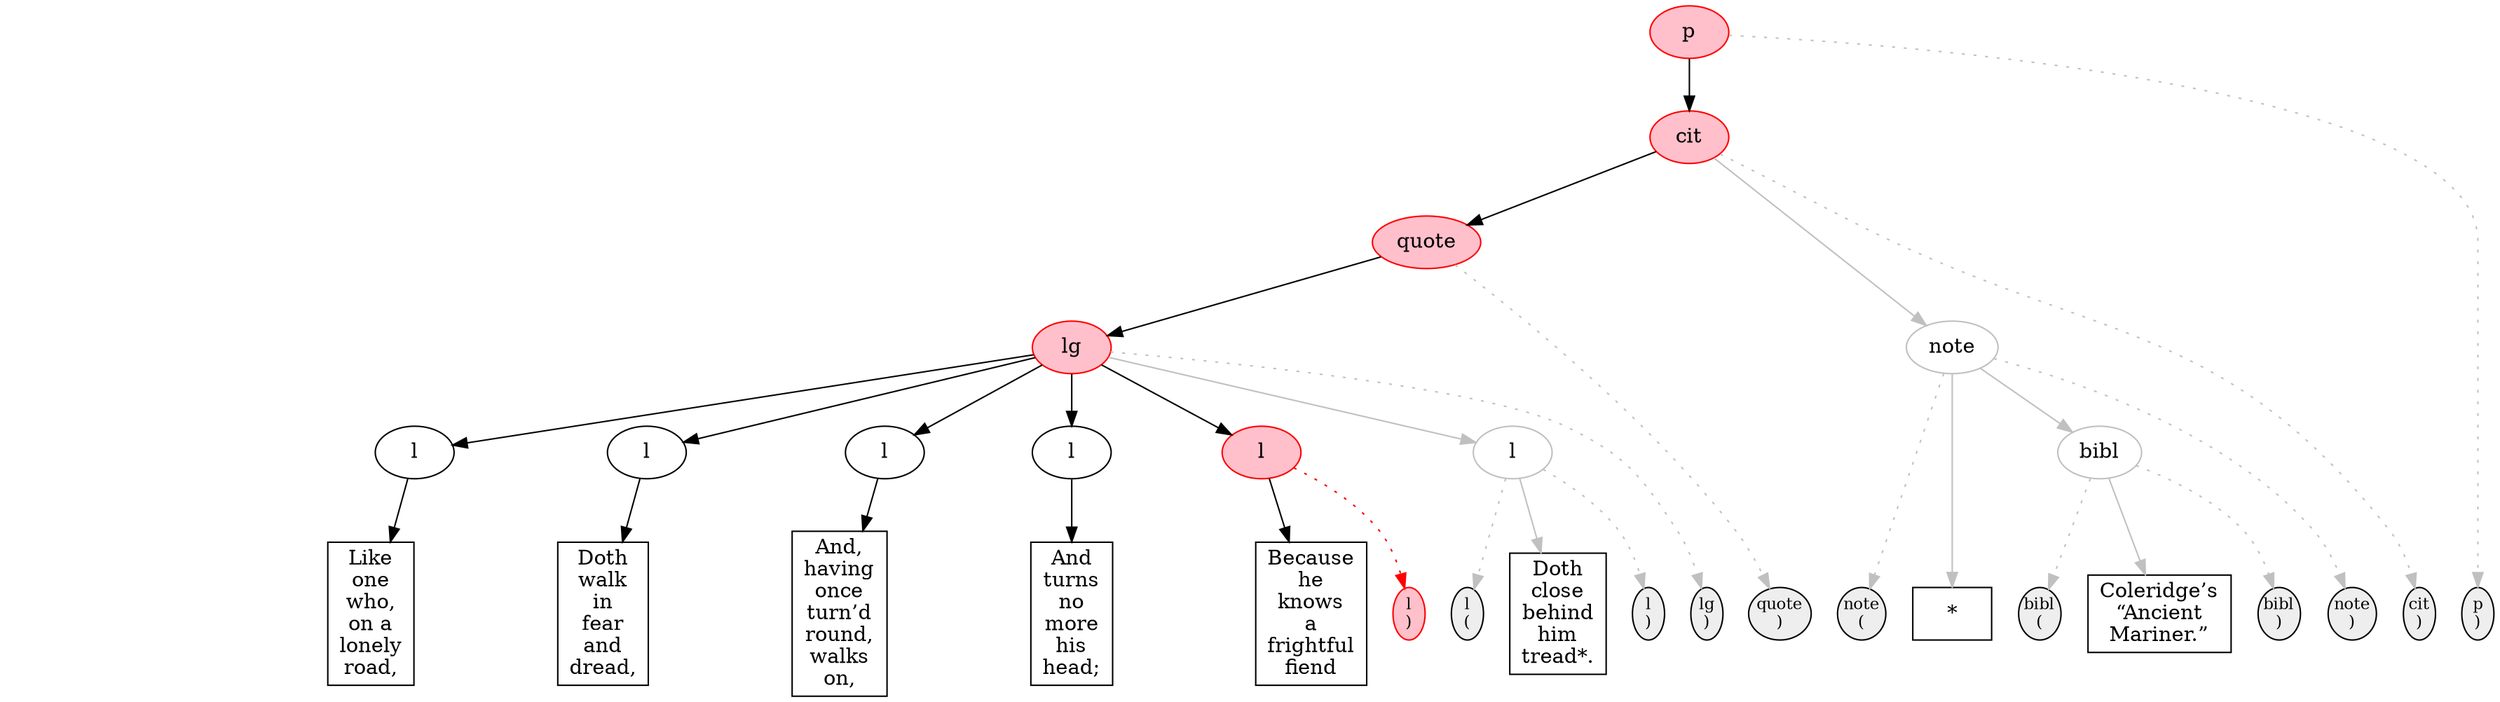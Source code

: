 digraph { 
  node [ordering=out]; 
  subgraph { 
    rank=same; 
// p_0 is inflight at post
start_p_0 [label="p\n(", shape=ellipse, width=0.3, margin=0, fontsize=11, color=transparent, style=invis, fillcolor="#EEEEEE"];
end_p_0 [label="p\n)", shape=ellipse, width=0.3, margin=0, fontsize=11, color=black, style=filled, fillcolor="#EEEEEE"];
// pcd1 is past at post
// cit_0 is inflight at post
start_cit_0 [label="cit\n(", shape=ellipse, width=0.3, margin=0, fontsize=11, color=transparent, style=invis, fillcolor="#EEEEEE"];
end_cit_0 [label="cit\n)", shape=ellipse, width=0.3, margin=0, fontsize=11, color=black, style=filled, fillcolor="#EEEEEE"];
// pcd2 is past at post
// quote_0 is inflight at post
start_quote_0 [label="quote\n(", shape=ellipse, width=0.3, margin=0, fontsize=11, color=transparent, style=invis, fillcolor="#EEEEEE"];
end_quote_0 [label="quote\n)", shape=ellipse, width=0.3, margin=0, fontsize=11, color=black, style=filled, fillcolor="#EEEEEE"];
// pcd3 is past at post
// lg_0 is inflight at post
start_lg_0 [label="lg\n(", shape=ellipse, width=0.3, margin=0, fontsize=11, color=transparent, style=invis, fillcolor="#EEEEEE"];
end_lg_0 [label="lg\n)", shape=ellipse, width=0.3, margin=0, fontsize=11, color=black, style=filled, fillcolor="#EEEEEE"];
// pcd4 is past at post
// l_0 is past at post
start_l_0 [label="l\n(", shape=ellipse, width=0.3, margin=0, fontsize=11, color=transparent, style=invis, fillcolor="#EEEEEE"];
end_l_0 [label="l\n)", shape=ellipse, width=0.3, margin=0, fontsize=11, color=transparent, style=invis, fillcolor="#EEEEEE"];
// pcd5 is past at post
pcd5 [shape=box, label="Like\none\nwho,\non a\nlonely\nroad,", color=black];
// pcd6 is past at post
// l_1 is past at post
start_l_1 [label="l\n(", shape=ellipse, width=0.3, margin=0, fontsize=11, color=transparent, style=invis, fillcolor="#EEEEEE"];
end_l_1 [label="l\n)", shape=ellipse, width=0.3, margin=0, fontsize=11, color=transparent, style=invis, fillcolor="#EEEEEE"];
// pcd7 is past at post
pcd7 [shape=box, label="Doth\nwalk\nin\nfear\nand\ndread,", color=black];
// pcd8 is past at post
// l_2 is past at post
start_l_2 [label="l\n(", shape=ellipse, width=0.3, margin=0, fontsize=11, color=transparent, style=invis, fillcolor="#EEEEEE"];
end_l_2 [label="l\n)", shape=ellipse, width=0.3, margin=0, fontsize=11, color=transparent, style=invis, fillcolor="#EEEEEE"];
// pcd9 is past at post
pcd9 [shape=box, label="And,\nhaving\nonce\nturn’d\nround,\nwalks\non,", color=black];
// pcd10 is past at post
// l_3 is past at post
start_l_3 [label="l\n(", shape=ellipse, width=0.3, margin=0, fontsize=11, color=transparent, style=invis, fillcolor="#EEEEEE"];
end_l_3 [label="l\n)", shape=ellipse, width=0.3, margin=0, fontsize=11, color=transparent, style=invis, fillcolor="#EEEEEE"];
// pcd11 is past at post
pcd11 [shape=box, label="And\nturns\nno\nmore\nhis\nhead;", color=black];
// pcd12 is past at post
// l_4 is current at post
start_l_4 [label="l\n(", shape=ellipse, width=0.3, margin=0, fontsize=11, color=transparent, style=invis, fillcolor="#EEEEEE"];
end_l_4 [label="l\n)", shape=ellipse, width=0.3, margin=0, fontsize=11, color=red, style=filled, fillcolor=pink];
// pcd13 is past at post
pcd13 [shape=box, label="Because\nhe\nknows\na\nfrightful\nfiend", color=black];
// pcd14 is future at post
// l_5 is future at post
start_l_5 [label="l\n(", shape=ellipse, width=0.3, margin=0, fontsize=11, color=black, style=filled, fillcolor="#EEEEEE"];
end_l_5 [label="l\n)", shape=ellipse, width=0.3, margin=0, fontsize=11, color=black, style=filled, fillcolor="#EEEEEE"];
// pcd15 is future at post
pcd15 [shape=box, label="Doth\nclose\nbehind\nhim\ntread*.", color=black];
// pcd16 is future at post
// pcd17 is future at post
// pcd18 is future at post
// note_8 is future at post
start_note_8 [label="note\n(", shape=ellipse, width=0.3, margin=0, fontsize=11, color=black, style=filled, fillcolor="#EEEEEE"];
end_note_8 [label="note\n)", shape=ellipse, width=0.3, margin=0, fontsize=11, color=black, style=filled, fillcolor="#EEEEEE"];
// pcd19 is future at post
pcd19 [shape=box, label="*\n", color=black];
// bibl_8 is future at post
start_bibl_8 [label="bibl\n(", shape=ellipse, width=0.3, margin=0, fontsize=11, color=black, style=filled, fillcolor="#EEEEEE"];
end_bibl_8 [label="bibl\n)", shape=ellipse, width=0.3, margin=0, fontsize=11, color=black, style=filled, fillcolor="#EEEEEE"];
// pcd20 is future at post
pcd20 [shape=box, label="Coleridge’s\n“Ancient\nMariner.”", color=black];
// pcd21 is future at post
// pcd22 is future at post
// pcd23 is future at post
  } 

p_0 [label=p, color=red, shape=oval, style=filled, fillcolor=pink]; 
cit_0 [label=cit, color=red, shape=oval, style=filled, fillcolor=pink]; 
quote_0 [label=quote, color=red, shape=oval, style=filled, fillcolor=pink]; 
lg_0 [label=lg, color=red, shape=oval, style=filled, fillcolor=pink]; 
l_0 [label=l, color=black, shape=oval]; 
l_1 [label=l, color=black, shape=oval]; 
l_2 [label=l, color=black, shape=oval]; 
l_3 [label=l, color=black, shape=oval]; 
l_4 [label=l, color=red, shape=oval, style=filled, fillcolor=pink]; 
l_5 [label=l, color=gray, shape=oval]; 
note_8 [label=note, color=gray, shape=oval]; 
bibl_8 [label=bibl, color=gray, shape=oval]; 

p_0 -> start_p_0 [color=red, style=invis, arrowhead=none];
p_0 -> cit_0 [color=black, style=solid];
p_0 -> end_p_0 [color=gray, style=dotted];
cit_0 -> start_cit_0 [color=red, style=invis, arrowhead=none];
cit_0 -> quote_0 [color=black, style=solid];
cit_0 -> note_8 [color=gray, style=solid];
cit_0 -> end_cit_0 [color=gray, style=dotted];
quote_0 -> start_quote_0 [color=red, style=invis, arrowhead=none];
quote_0 -> lg_0 [color=black, style=solid];
quote_0 -> end_quote_0 [color=gray, style=dotted];
lg_0 -> start_lg_0 [color=red, style=invis, arrowhead=none];
lg_0 -> l_0 [color=black, style=solid];
lg_0 -> l_1 [color=black, style=solid];
lg_0 -> l_2 [color=black, style=solid];
lg_0 -> l_3 [color=black, style=solid];
lg_0 -> l_4 [color=black, style=solid];
lg_0 -> l_5 [color=gray, style=solid];
lg_0 -> end_lg_0 [color=gray, style=dotted];
l_0 -> start_l_0 [color=black, style=invis, arrowhead=none];
l_0 -> pcd5 [color=black, style=solid];
l_0 -> end_l_0 [color=black, style=invis, arrowhead=none];
l_1 -> start_l_1 [color=black, style=invis, arrowhead=none];
l_1 -> pcd7 [color=black, style=solid];
l_1 -> end_l_1 [color=black, style=invis, arrowhead=none];
l_2 -> start_l_2 [color=black, style=invis, arrowhead=none];
l_2 -> pcd9 [color=black, style=solid];
l_2 -> end_l_2 [color=black, style=invis, arrowhead=none];
l_3 -> start_l_3 [color=black, style=invis, arrowhead=none];
l_3 -> pcd11 [color=black, style=solid];
l_3 -> end_l_3 [color=black, style=invis, arrowhead=none];
l_4 -> start_l_4 [color=red, style=invis, arrowhead=none];
l_4 -> pcd13 [color=black, style=solid];
l_4 -> end_l_4 [color=red, style=dotted];
l_5 -> start_l_5 [color=gray, style=dotted];
l_5 -> pcd15 [color=gray, style=solid];
l_5 -> end_l_5 [color=gray, style=dotted];
note_8 -> start_note_8 [color=gray, style=dotted];
note_8 -> pcd19 [color=gray, style=solid];
note_8 -> bibl_8 [color=gray, style=solid];
note_8 -> end_note_8 [color=gray, style=dotted];
bibl_8 -> start_bibl_8 [color=gray, style=dotted];
bibl_8 -> pcd20 [color=gray, style=solid];
bibl_8 -> end_bibl_8 [color=gray, style=dotted];
}
